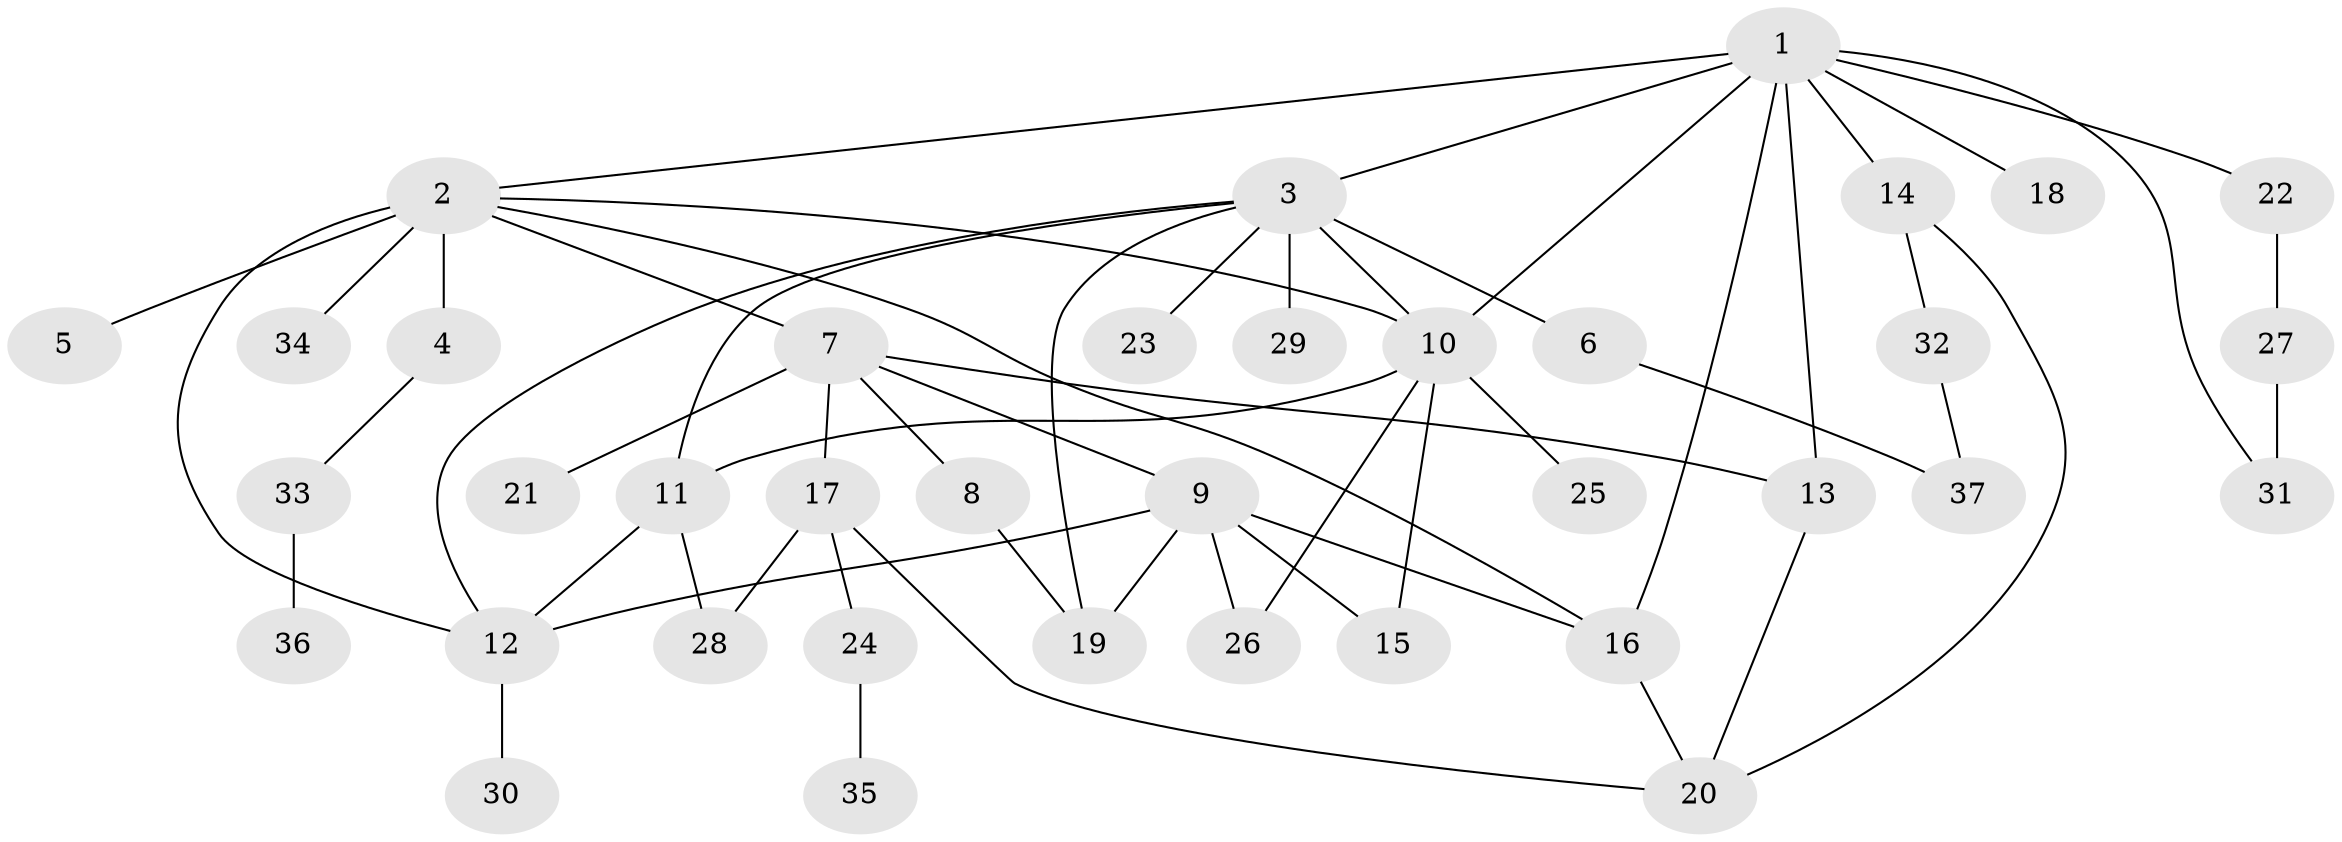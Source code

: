 // original degree distribution, {11: 0.022727272727272728, 14: 0.011363636363636364, 2: 0.1590909090909091, 3: 0.125, 10: 0.011363636363636364, 1: 0.5568181818181818, 13: 0.011363636363636364, 8: 0.011363636363636364, 5: 0.022727272727272728, 6: 0.011363636363636364, 7: 0.011363636363636364, 4: 0.045454545454545456}
// Generated by graph-tools (version 1.1) at 2025/50/03/04/25 22:50:18]
// undirected, 37 vertices, 55 edges
graph export_dot {
  node [color=gray90,style=filled];
  1;
  2;
  3;
  4;
  5;
  6;
  7;
  8;
  9;
  10;
  11;
  12;
  13;
  14;
  15;
  16;
  17;
  18;
  19;
  20;
  21;
  22;
  23;
  24;
  25;
  26;
  27;
  28;
  29;
  30;
  31;
  32;
  33;
  34;
  35;
  36;
  37;
  1 -- 2 [weight=1.0];
  1 -- 3 [weight=1.0];
  1 -- 10 [weight=1.0];
  1 -- 13 [weight=1.0];
  1 -- 14 [weight=1.0];
  1 -- 16 [weight=1.0];
  1 -- 18 [weight=1.0];
  1 -- 22 [weight=1.0];
  1 -- 31 [weight=1.0];
  2 -- 4 [weight=4.0];
  2 -- 5 [weight=1.0];
  2 -- 7 [weight=1.0];
  2 -- 10 [weight=1.0];
  2 -- 12 [weight=1.0];
  2 -- 16 [weight=1.0];
  2 -- 34 [weight=1.0];
  3 -- 6 [weight=1.0];
  3 -- 10 [weight=1.0];
  3 -- 11 [weight=1.0];
  3 -- 12 [weight=1.0];
  3 -- 19 [weight=1.0];
  3 -- 23 [weight=1.0];
  3 -- 29 [weight=3.0];
  4 -- 33 [weight=1.0];
  6 -- 37 [weight=1.0];
  7 -- 8 [weight=3.0];
  7 -- 9 [weight=1.0];
  7 -- 13 [weight=1.0];
  7 -- 17 [weight=1.0];
  7 -- 21 [weight=1.0];
  8 -- 19 [weight=1.0];
  9 -- 12 [weight=1.0];
  9 -- 15 [weight=1.0];
  9 -- 16 [weight=1.0];
  9 -- 19 [weight=1.0];
  9 -- 26 [weight=1.0];
  10 -- 11 [weight=5.0];
  10 -- 15 [weight=1.0];
  10 -- 25 [weight=1.0];
  10 -- 26 [weight=1.0];
  11 -- 12 [weight=1.0];
  11 -- 28 [weight=1.0];
  12 -- 30 [weight=1.0];
  13 -- 20 [weight=1.0];
  14 -- 20 [weight=1.0];
  14 -- 32 [weight=1.0];
  16 -- 20 [weight=1.0];
  17 -- 20 [weight=1.0];
  17 -- 24 [weight=1.0];
  17 -- 28 [weight=3.0];
  22 -- 27 [weight=1.0];
  24 -- 35 [weight=1.0];
  27 -- 31 [weight=2.0];
  32 -- 37 [weight=1.0];
  33 -- 36 [weight=1.0];
}
